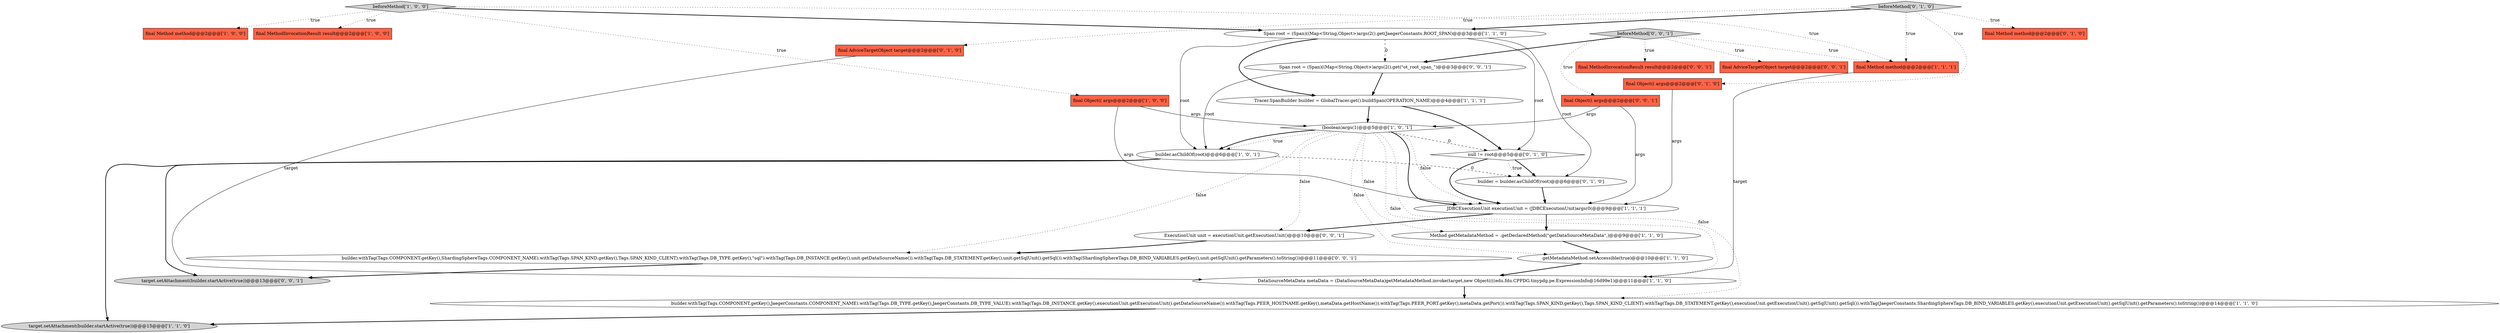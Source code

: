 digraph {
23 [style = filled, label = "Span root = (Span)((Map<String,Object>)args(2().get(\"ot_root_span_\")@@@3@@@['0', '0', '1']", fillcolor = white, shape = ellipse image = "AAA0AAABBB3BBB"];
6 [style = filled, label = "beforeMethod['1', '0', '0']", fillcolor = lightgray, shape = diamond image = "AAA0AAABBB1BBB"];
2 [style = filled, label = "final MethodInvocationResult result@@@2@@@['1', '0', '0']", fillcolor = tomato, shape = box image = "AAA0AAABBB1BBB"];
16 [style = filled, label = "beforeMethod['0', '1', '0']", fillcolor = lightgray, shape = diamond image = "AAA0AAABBB2BBB"];
7 [style = filled, label = "final Method method@@@2@@@['1', '0', '0']", fillcolor = tomato, shape = box image = "AAA0AAABBB1BBB"];
19 [style = filled, label = "builder = builder.asChildOf(root)@@@6@@@['0', '1', '0']", fillcolor = white, shape = ellipse image = "AAA1AAABBB2BBB"];
15 [style = filled, label = "final Method method@@@2@@@['0', '1', '0']", fillcolor = tomato, shape = box image = "AAA0AAABBB2BBB"];
9 [style = filled, label = "getMetadataMethod.setAccessible(true)@@@10@@@['1', '1', '0']", fillcolor = white, shape = ellipse image = "AAA0AAABBB1BBB"];
13 [style = filled, label = "Span root = (Span)((Map<String,Object>)args(2().get(JaegerConstants.ROOT_SPAN)@@@3@@@['1', '1', '0']", fillcolor = white, shape = ellipse image = "AAA0AAABBB1BBB"];
4 [style = filled, label = "target.setAttachment(builder.startActive(true))@@@15@@@['1', '1', '0']", fillcolor = lightgray, shape = ellipse image = "AAA0AAABBB1BBB"];
26 [style = filled, label = "builder.withTag(Tags.COMPONENT.getKey(),ShardingSphereTags.COMPONENT_NAME).withTag(Tags.SPAN_KIND.getKey(),Tags.SPAN_KIND_CLIENT).withTag(Tags.DB_TYPE.getKey(),\"sql\").withTag(Tags.DB_INSTANCE.getKey(),unit.getDataSourceName()).withTag(Tags.DB_STATEMENT.getKey(),unit.getSqlUnit().getSql()).withTag(ShardingSphereTags.DB_BIND_VARIABLES.getKey(),unit.getSqlUnit().getParameters().toString())@@@11@@@['0', '0', '1']", fillcolor = white, shape = ellipse image = "AAA0AAABBB3BBB"];
17 [style = filled, label = "final AdviceTargetObject target@@@2@@@['0', '1', '0']", fillcolor = tomato, shape = box image = "AAA0AAABBB2BBB"];
14 [style = filled, label = "DataSourceMetaData metaData = (DataSourceMetaData)getMetadataMethod.invoke(target,new Object((((edu.fdu.CPPDG.tinypdg.pe.ExpressionInfo@16d99e1)@@@11@@@['1', '1', '0']", fillcolor = white, shape = ellipse image = "AAA0AAABBB1BBB"];
8 [style = filled, label = "(boolean)args(1(@@@5@@@['1', '0', '1']", fillcolor = white, shape = diamond image = "AAA0AAABBB1BBB"];
3 [style = filled, label = "JDBCExecutionUnit executionUnit = (JDBCExecutionUnit)args(0(@@@9@@@['1', '1', '1']", fillcolor = white, shape = ellipse image = "AAA0AAABBB1BBB"];
28 [style = filled, label = "target.setAttachment(builder.startActive(true))@@@13@@@['0', '0', '1']", fillcolor = lightgray, shape = ellipse image = "AAA0AAABBB3BBB"];
21 [style = filled, label = "final Object(( args@@@2@@@['0', '0', '1']", fillcolor = tomato, shape = box image = "AAA0AAABBB3BBB"];
22 [style = filled, label = "final MethodInvocationResult result@@@2@@@['0', '0', '1']", fillcolor = tomato, shape = box image = "AAA0AAABBB3BBB"];
25 [style = filled, label = "beforeMethod['0', '0', '1']", fillcolor = lightgray, shape = diamond image = "AAA0AAABBB3BBB"];
20 [style = filled, label = "final Object(( args@@@2@@@['0', '1', '0']", fillcolor = tomato, shape = box image = "AAA0AAABBB2BBB"];
12 [style = filled, label = "final Method method@@@2@@@['1', '1', '1']", fillcolor = tomato, shape = box image = "AAA0AAABBB1BBB"];
27 [style = filled, label = "ExecutionUnit unit = executionUnit.getExecutionUnit()@@@10@@@['0', '0', '1']", fillcolor = white, shape = ellipse image = "AAA0AAABBB3BBB"];
0 [style = filled, label = "Tracer.SpanBuilder builder = GlobalTracer.get().buildSpan(OPERATION_NAME)@@@4@@@['1', '1', '1']", fillcolor = white, shape = ellipse image = "AAA0AAABBB1BBB"];
11 [style = filled, label = "Method getMetadataMethod = .getDeclaredMethod(\"getDataSourceMetaData\",)@@@9@@@['1', '1', '0']", fillcolor = white, shape = ellipse image = "AAA0AAABBB1BBB"];
24 [style = filled, label = "final AdviceTargetObject target@@@2@@@['0', '0', '1']", fillcolor = tomato, shape = box image = "AAA0AAABBB3BBB"];
5 [style = filled, label = "final Object(( args@@@2@@@['1', '0', '0']", fillcolor = tomato, shape = box image = "AAA0AAABBB1BBB"];
10 [style = filled, label = "builder.asChildOf(root)@@@6@@@['1', '0', '1']", fillcolor = white, shape = ellipse image = "AAA0AAABBB1BBB"];
1 [style = filled, label = "builder.withTag(Tags.COMPONENT.getKey(),JaegerConstants.COMPONENT_NAME).withTag(Tags.DB_TYPE.getKey(),JaegerConstants.DB_TYPE_VALUE).withTag(Tags.DB_INSTANCE.getKey(),executionUnit.getExecutionUnit().getDataSourceName()).withTag(Tags.PEER_HOSTNAME.getKey(),metaData.getHostName()).withTag(Tags.PEER_PORT.getKey(),metaData.getPort()).withTag(Tags.SPAN_KIND.getKey(),Tags.SPAN_KIND_CLIENT).withTag(Tags.DB_STATEMENT.getKey(),executionUnit.getExecutionUnit().getSqlUnit().getSql()).withTag(JaegerConstants.ShardingSphereTags.DB_BIND_VARIABLES.getKey(),executionUnit.getExecutionUnit().getSqlUnit().getParameters().toString())@@@14@@@['1', '1', '0']", fillcolor = white, shape = ellipse image = "AAA0AAABBB1BBB"];
18 [style = filled, label = "null != root@@@5@@@['0', '1', '0']", fillcolor = white, shape = diamond image = "AAA1AAABBB2BBB"];
8->10 [style = dotted, label="true"];
18->3 [style = bold, label=""];
19->3 [style = bold, label=""];
25->23 [style = bold, label=""];
20->3 [style = solid, label="args"];
5->8 [style = solid, label="args"];
8->9 [style = dotted, label="false"];
8->27 [style = dotted, label="false"];
13->10 [style = solid, label="root"];
3->11 [style = bold, label=""];
16->20 [style = dotted, label="true"];
8->11 [style = dotted, label="false"];
25->12 [style = dotted, label="true"];
8->18 [style = dashed, label="0"];
6->7 [style = dotted, label="true"];
13->0 [style = bold, label=""];
23->10 [style = solid, label="root"];
25->21 [style = dotted, label="true"];
11->9 [style = bold, label=""];
6->13 [style = bold, label=""];
0->8 [style = bold, label=""];
10->28 [style = bold, label=""];
25->22 [style = dotted, label="true"];
16->13 [style = bold, label=""];
8->26 [style = dotted, label="false"];
3->27 [style = bold, label=""];
16->15 [style = dotted, label="true"];
23->0 [style = bold, label=""];
8->3 [style = bold, label=""];
14->1 [style = bold, label=""];
13->23 [style = dashed, label="0"];
6->5 [style = dotted, label="true"];
16->12 [style = dotted, label="true"];
5->3 [style = solid, label="args"];
18->19 [style = bold, label=""];
12->14 [style = solid, label="target"];
10->4 [style = bold, label=""];
8->14 [style = dotted, label="false"];
8->1 [style = dotted, label="false"];
25->24 [style = dotted, label="true"];
27->26 [style = bold, label=""];
21->8 [style = solid, label="args"];
17->14 [style = solid, label="target"];
18->19 [style = dotted, label="true"];
26->28 [style = bold, label=""];
1->4 [style = bold, label=""];
9->14 [style = bold, label=""];
10->19 [style = dashed, label="0"];
13->18 [style = solid, label="root"];
21->3 [style = solid, label="args"];
13->19 [style = solid, label="root"];
6->12 [style = dotted, label="true"];
6->2 [style = dotted, label="true"];
16->17 [style = dotted, label="true"];
0->18 [style = bold, label=""];
8->10 [style = bold, label=""];
8->3 [style = dotted, label="false"];
}
